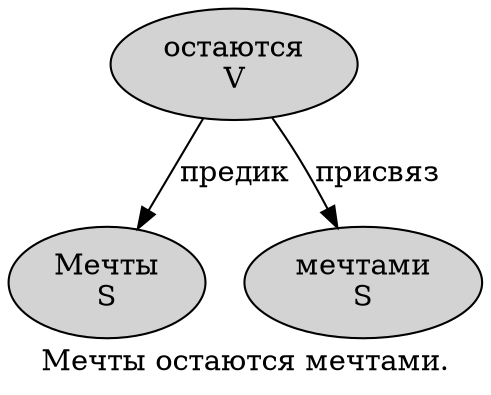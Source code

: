 digraph SENTENCE_1055 {
	graph [label="Мечты остаются мечтами."]
	node [style=filled]
		0 [label="Мечты
S" color="" fillcolor=lightgray penwidth=1 shape=ellipse]
		1 [label="остаются
V" color="" fillcolor=lightgray penwidth=1 shape=ellipse]
		2 [label="мечтами
S" color="" fillcolor=lightgray penwidth=1 shape=ellipse]
			1 -> 0 [label="предик"]
			1 -> 2 [label="присвяз"]
}